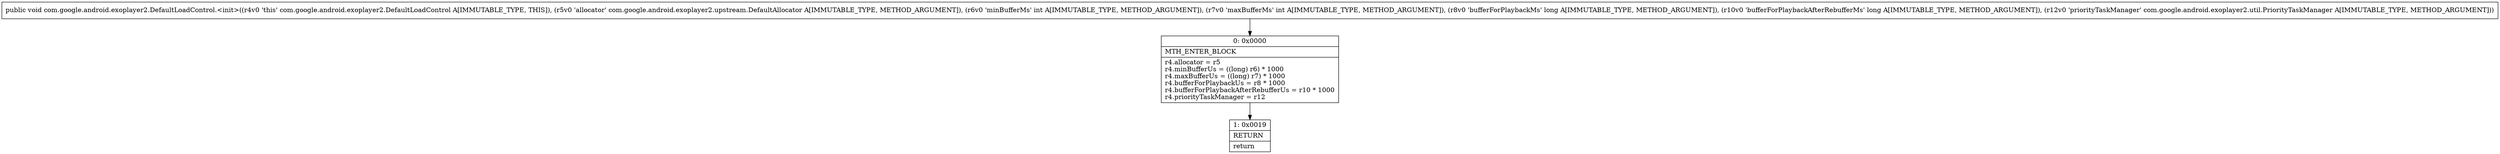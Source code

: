 digraph "CFG forcom.google.android.exoplayer2.DefaultLoadControl.\<init\>(Lcom\/google\/android\/exoplayer2\/upstream\/DefaultAllocator;IIJJLcom\/google\/android\/exoplayer2\/util\/PriorityTaskManager;)V" {
Node_0 [shape=record,label="{0\:\ 0x0000|MTH_ENTER_BLOCK\l|r4.allocator = r5\lr4.minBufferUs = ((long) r6) * 1000\lr4.maxBufferUs = ((long) r7) * 1000\lr4.bufferForPlaybackUs = r8 * 1000\lr4.bufferForPlaybackAfterRebufferUs = r10 * 1000\lr4.priorityTaskManager = r12\l}"];
Node_1 [shape=record,label="{1\:\ 0x0019|RETURN\l|return\l}"];
MethodNode[shape=record,label="{public void com.google.android.exoplayer2.DefaultLoadControl.\<init\>((r4v0 'this' com.google.android.exoplayer2.DefaultLoadControl A[IMMUTABLE_TYPE, THIS]), (r5v0 'allocator' com.google.android.exoplayer2.upstream.DefaultAllocator A[IMMUTABLE_TYPE, METHOD_ARGUMENT]), (r6v0 'minBufferMs' int A[IMMUTABLE_TYPE, METHOD_ARGUMENT]), (r7v0 'maxBufferMs' int A[IMMUTABLE_TYPE, METHOD_ARGUMENT]), (r8v0 'bufferForPlaybackMs' long A[IMMUTABLE_TYPE, METHOD_ARGUMENT]), (r10v0 'bufferForPlaybackAfterRebufferMs' long A[IMMUTABLE_TYPE, METHOD_ARGUMENT]), (r12v0 'priorityTaskManager' com.google.android.exoplayer2.util.PriorityTaskManager A[IMMUTABLE_TYPE, METHOD_ARGUMENT])) }"];
MethodNode -> Node_0;
Node_0 -> Node_1;
}

